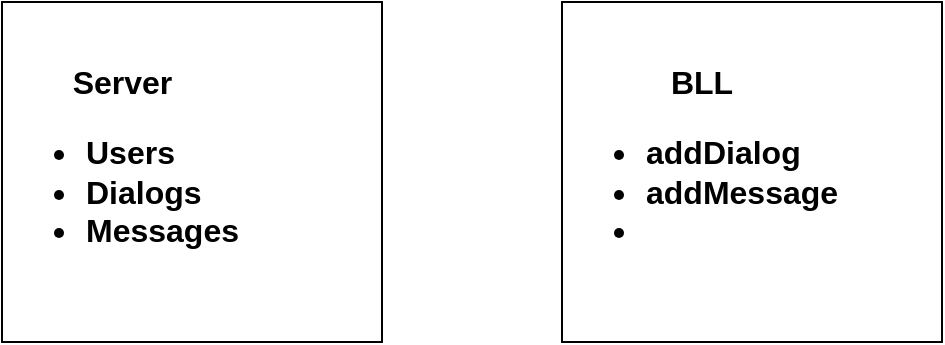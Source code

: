 <mxfile version="20.8.3" type="github">
  <diagram id="UU4DDpN2vWzqk-H-t5DW" name="Страница 1">
    <mxGraphModel dx="1500" dy="830" grid="1" gridSize="10" guides="1" tooltips="1" connect="1" arrows="1" fold="1" page="1" pageScale="1" pageWidth="827" pageHeight="1169" math="0" shadow="0">
      <root>
        <mxCell id="0" />
        <mxCell id="1" parent="0" />
        <mxCell id="cD0iJM-iF6CoWFcvUV4E-1" value="&lt;div style=&quot;text-align: center;&quot;&gt;&lt;b style=&quot;background-color: initial;&quot;&gt;&lt;font style=&quot;font-size: 16px;&quot;&gt;Server&lt;/font&gt;&lt;/b&gt;&lt;/div&gt;&lt;b&gt;&lt;font style=&quot;font-size: 16px;&quot;&gt;&lt;ul&gt;&lt;li&gt;&lt;b&gt;&lt;font style=&quot;font-size: 16px;&quot;&gt;Users&lt;/font&gt;&lt;/b&gt;&lt;/li&gt;&lt;li&gt;&lt;b&gt;&lt;font style=&quot;font-size: 16px;&quot;&gt;Dialogs&lt;/font&gt;&lt;/b&gt;&lt;/li&gt;&lt;li&gt;&lt;b&gt;&lt;font style=&quot;font-size: 16px;&quot;&gt;Messages&lt;/font&gt;&lt;/b&gt;&lt;/li&gt;&lt;/ul&gt;&lt;/font&gt;&lt;/b&gt;" style="html=1;align=left;" vertex="1" parent="1">
          <mxGeometry x="20" y="30" width="190" height="170" as="geometry" />
        </mxCell>
        <mxCell id="cD0iJM-iF6CoWFcvUV4E-2" value="&lt;div style=&quot;text-align: center;&quot;&gt;&lt;span style=&quot;font-size: 16px;&quot;&gt;&lt;b&gt;BLL&lt;/b&gt;&lt;/span&gt;&lt;/div&gt;&lt;b&gt;&lt;font style=&quot;font-size: 16px;&quot;&gt;&lt;ul&gt;&lt;li&gt;addDialog&lt;/li&gt;&lt;li&gt;addMessage&lt;/li&gt;&lt;li&gt;&lt;br&gt;&lt;/li&gt;&lt;/ul&gt;&lt;/font&gt;&lt;/b&gt;" style="html=1;align=left;" vertex="1" parent="1">
          <mxGeometry x="300" y="30" width="190" height="170" as="geometry" />
        </mxCell>
      </root>
    </mxGraphModel>
  </diagram>
</mxfile>
